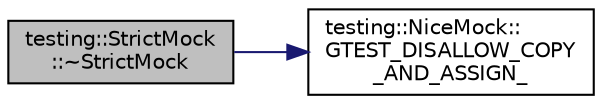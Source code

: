 digraph "testing::StrictMock::~StrictMock"
{
  edge [fontname="Helvetica",fontsize="10",labelfontname="Helvetica",labelfontsize="10"];
  node [fontname="Helvetica",fontsize="10",shape=record];
  rankdir="LR";
  Node22 [label="testing::StrictMock\l::~StrictMock",height=0.2,width=0.4,color="black", fillcolor="grey75", style="filled", fontcolor="black"];
  Node22 -> Node23 [color="midnightblue",fontsize="10",style="solid",fontname="Helvetica"];
  Node23 [label="testing::NiceMock::\lGTEST_DISALLOW_COPY\l_AND_ASSIGN_",height=0.2,width=0.4,color="black", fillcolor="white", style="filled",URL="$db/dd4/classtesting_1_1_nice_mock.html#aee46eca734708818a8af94624eb512dd"];
}
